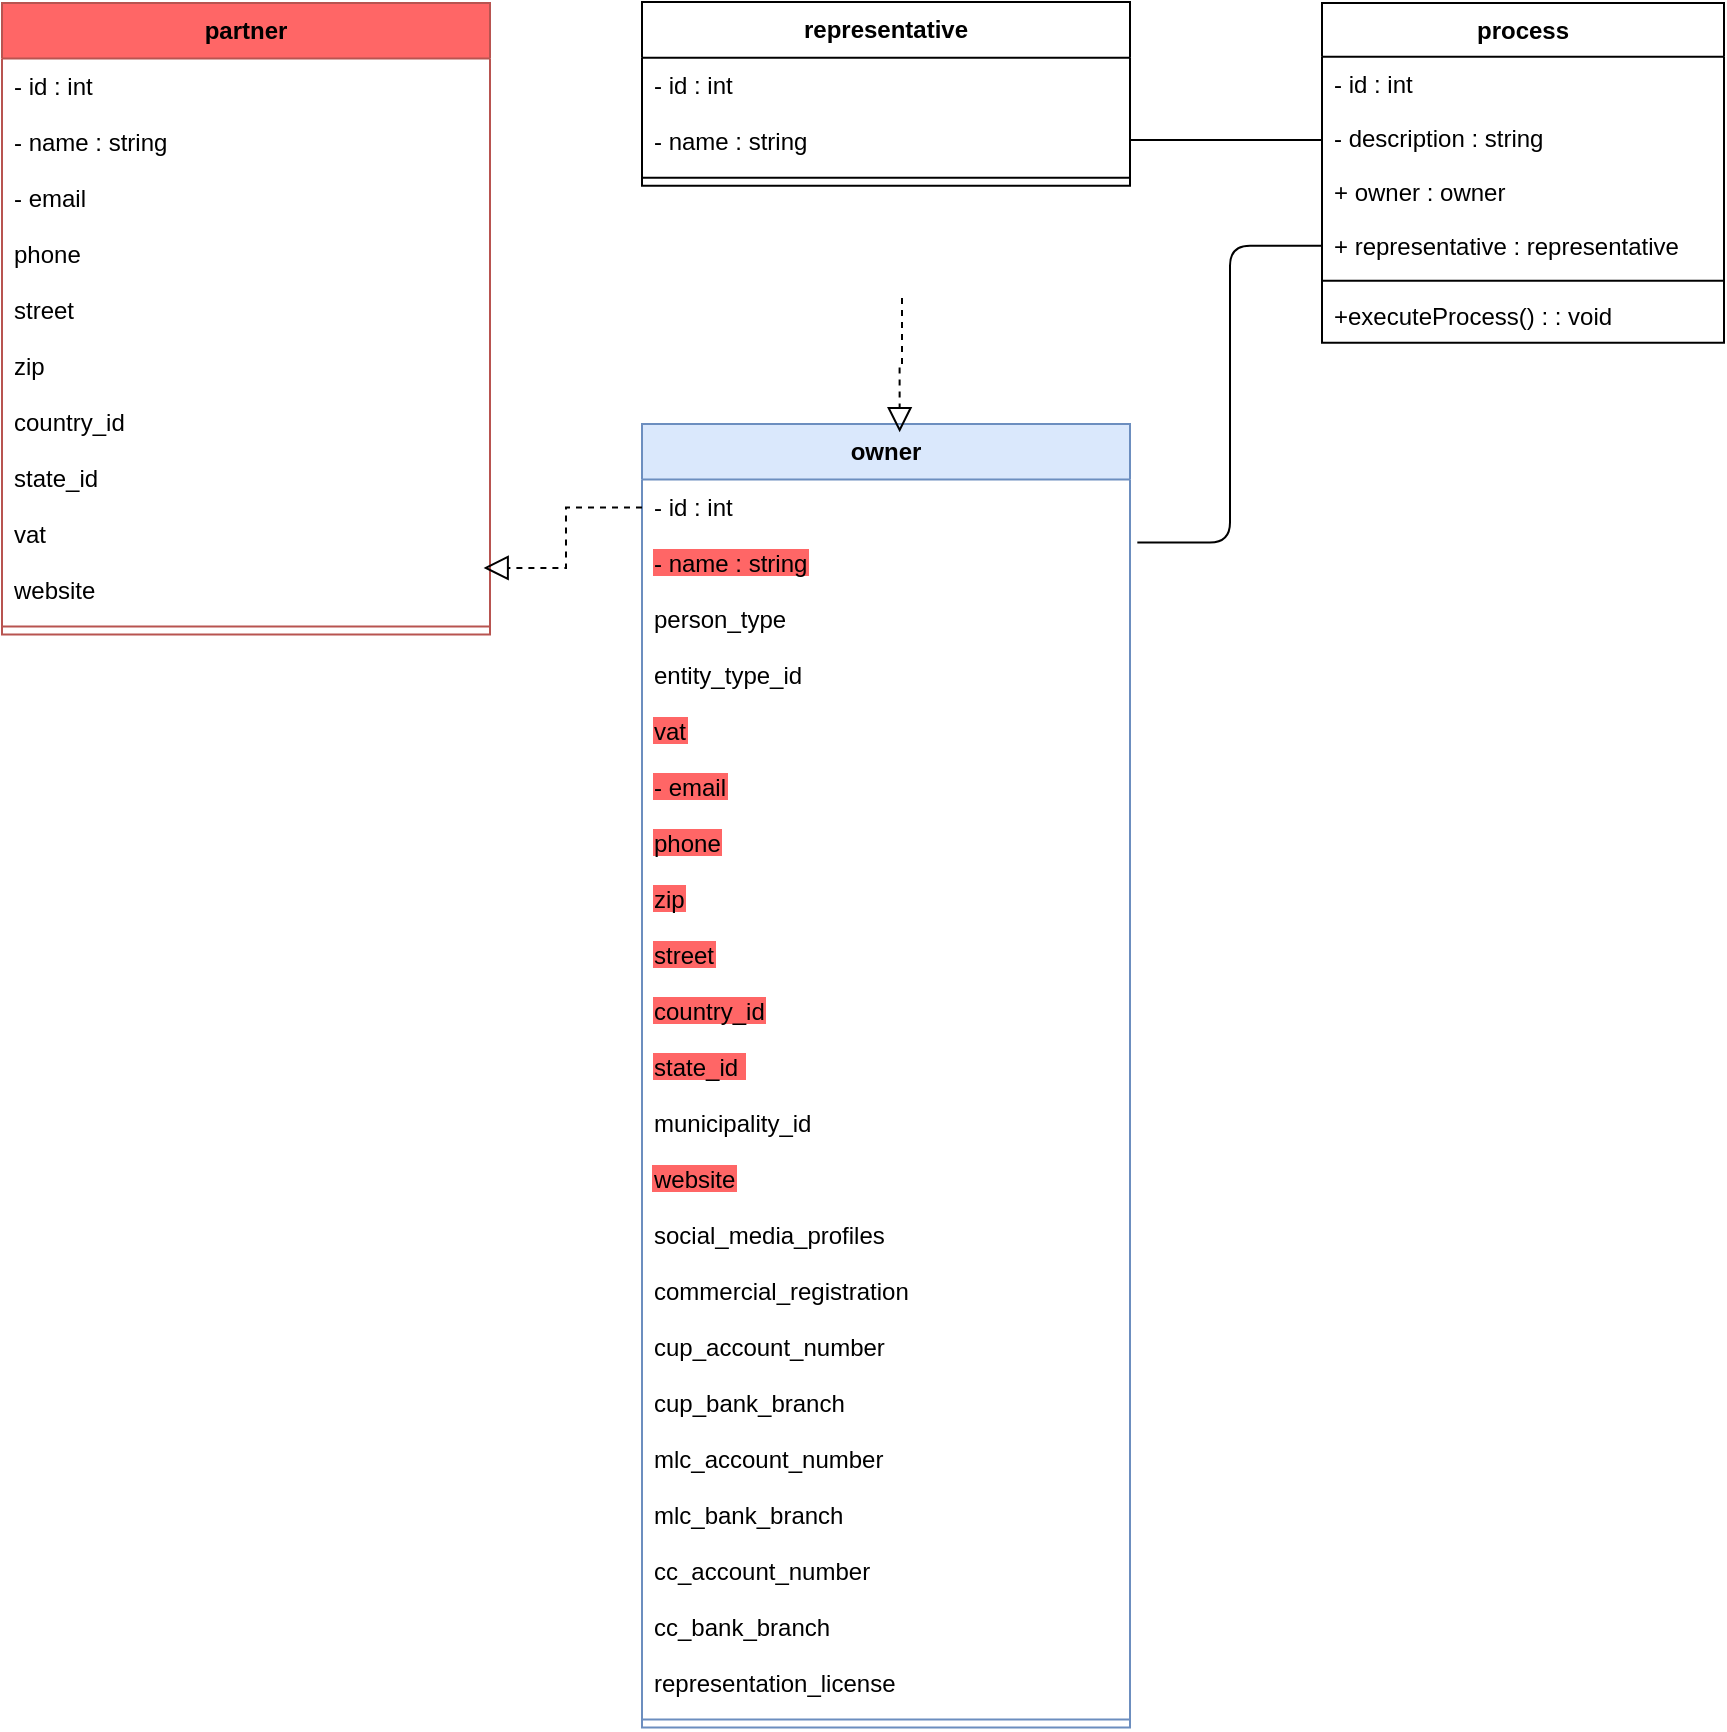 <mxfile version="24.7.17">
  <diagram name="Página-1" id="z8ZqZKeRkL3LMEg_qemt">
    <mxGraphModel dx="1377" dy="886" grid="1" gridSize="10" guides="1" tooltips="1" connect="1" arrows="1" fold="1" page="1" pageScale="1" pageWidth="827" pageHeight="1169" math="0" shadow="0">
      <root>
        <mxCell id="0" />
        <mxCell id="1" parent="0" />
        <mxCell id="2" value="representative" style="swimlane;fontStyle=1;align=center;verticalAlign=top;childLayout=stackLayout;horizontal=1;startSize=27.8;horizontalStack=0;resizeParent=1;resizeParentMax=0;resizeLast=0;collapsible=0;marginBottom=0;" parent="1" vertex="1">
          <mxGeometry x="350" y="238.05" width="244" height="91.8" as="geometry" />
        </mxCell>
        <mxCell id="3" value="- id : int" style="text;strokeColor=none;fillColor=none;align=left;verticalAlign=top;spacingLeft=4;spacingRight=4;overflow=hidden;rotatable=0;points=[[0,0.5],[1,0.5]];portConstraint=eastwest;" parent="2" vertex="1">
          <mxGeometry y="27.8" width="244" height="28" as="geometry" />
        </mxCell>
        <mxCell id="4" value="- name : string" style="text;strokeColor=none;fillColor=none;align=left;verticalAlign=top;spacingLeft=4;spacingRight=4;overflow=hidden;rotatable=0;points=[[0,0.5],[1,0.5]];portConstraint=eastwest;" parent="2" vertex="1">
          <mxGeometry y="55.8" width="244" height="28" as="geometry" />
        </mxCell>
        <mxCell id="5" style="line;strokeWidth=1;fillColor=none;align=left;verticalAlign=middle;spacingTop=-1;spacingLeft=3;spacingRight=3;rotatable=0;labelPosition=right;points=[];portConstraint=eastwest;strokeColor=inherit;" parent="2" vertex="1">
          <mxGeometry y="83.8" width="244" height="8" as="geometry" />
        </mxCell>
        <mxCell id="8" value="owner" style="swimlane;fontStyle=1;align=center;verticalAlign=top;childLayout=stackLayout;horizontal=1;startSize=27.8;horizontalStack=0;resizeParent=1;resizeParentMax=0;resizeLast=0;collapsible=0;marginBottom=0;fillColor=#dae8fc;strokeColor=#6c8ebf;" parent="1" vertex="1">
          <mxGeometry x="350" y="449.0" width="244" height="651.8" as="geometry" />
        </mxCell>
        <mxCell id="9" value="- id : int" style="text;strokeColor=none;fillColor=none;align=left;verticalAlign=top;spacingLeft=4;spacingRight=4;overflow=hidden;rotatable=0;points=[[0,0.5],[1,0.5]];portConstraint=eastwest;" parent="8" vertex="1">
          <mxGeometry y="27.8" width="244" height="28" as="geometry" />
        </mxCell>
        <mxCell id="Yq3_FRMGB36kNzWQiq1j-63" value="- name : string" style="text;strokeColor=none;fillColor=none;align=left;verticalAlign=top;spacingLeft=4;spacingRight=4;overflow=hidden;rotatable=0;points=[[0,0.5],[1,0.5]];portConstraint=eastwest;fontColor=#000000;labelBackgroundColor=#FF6666;" vertex="1" parent="8">
          <mxGeometry y="55.8" width="244" height="28" as="geometry" />
        </mxCell>
        <mxCell id="Yq3_FRMGB36kNzWQiq1j-73" value="person_type" style="text;strokeColor=none;fillColor=none;align=left;verticalAlign=top;spacingLeft=4;spacingRight=4;overflow=hidden;rotatable=0;points=[[0,0.5],[1,0.5]];portConstraint=eastwest;" vertex="1" parent="8">
          <mxGeometry y="83.8" width="244" height="28" as="geometry" />
        </mxCell>
        <mxCell id="Yq3_FRMGB36kNzWQiq1j-45" value="entity_type_id" style="text;strokeColor=none;fillColor=none;align=left;verticalAlign=top;spacingLeft=4;spacingRight=4;overflow=hidden;rotatable=0;points=[[0,0.5],[1,0.5]];portConstraint=eastwest;" vertex="1" parent="8">
          <mxGeometry y="111.8" width="244" height="28" as="geometry" />
        </mxCell>
        <mxCell id="Yq3_FRMGB36kNzWQiq1j-70" value="vat" style="text;strokeColor=none;fillColor=none;align=left;verticalAlign=top;spacingLeft=4;spacingRight=4;overflow=hidden;rotatable=0;points=[[0,0.5],[1,0.5]];portConstraint=eastwest;fontColor=#000000;labelBackgroundColor=#FF6666;" vertex="1" parent="8">
          <mxGeometry y="139.8" width="244" height="28" as="geometry" />
        </mxCell>
        <mxCell id="Yq3_FRMGB36kNzWQiq1j-64" value="- email" style="text;strokeColor=none;fillColor=none;align=left;verticalAlign=top;spacingLeft=4;spacingRight=4;overflow=hidden;rotatable=0;points=[[0,0.5],[1,0.5]];portConstraint=eastwest;fontColor=#000000;labelBackgroundColor=#FF6666;" vertex="1" parent="8">
          <mxGeometry y="167.8" width="244" height="28" as="geometry" />
        </mxCell>
        <mxCell id="Yq3_FRMGB36kNzWQiq1j-65" value="phone" style="text;strokeColor=none;fillColor=none;align=left;verticalAlign=top;spacingLeft=4;spacingRight=4;overflow=hidden;rotatable=0;points=[[0,0.5],[1,0.5]];portConstraint=eastwest;fontColor=#000000;labelBackgroundColor=#ff6666;" vertex="1" parent="8">
          <mxGeometry y="195.8" width="244" height="28" as="geometry" />
        </mxCell>
        <mxCell id="Yq3_FRMGB36kNzWQiq1j-67" value="zip" style="text;strokeColor=none;fillColor=none;align=left;verticalAlign=top;spacingLeft=4;spacingRight=4;overflow=hidden;rotatable=0;points=[[0,0.5],[1,0.5]];portConstraint=eastwest;fontColor=#000000;labelBackgroundColor=#FF6666;" vertex="1" parent="8">
          <mxGeometry y="223.8" width="244" height="28" as="geometry" />
        </mxCell>
        <mxCell id="Yq3_FRMGB36kNzWQiq1j-66" value="street" style="text;strokeColor=none;fillColor=none;align=left;verticalAlign=top;spacingLeft=4;spacingRight=4;overflow=hidden;rotatable=0;points=[[0,0.5],[1,0.5]];portConstraint=eastwest;fontColor=#000000;labelBackgroundColor=#ff6666;" vertex="1" parent="8">
          <mxGeometry y="251.8" width="244" height="28" as="geometry" />
        </mxCell>
        <mxCell id="Yq3_FRMGB36kNzWQiq1j-68" value="country_id" style="text;strokeColor=none;fillColor=none;align=left;verticalAlign=top;spacingLeft=4;spacingRight=4;overflow=hidden;rotatable=0;points=[[0,0.5],[1,0.5]];portConstraint=eastwest;fontColor=#000000;labelBackgroundColor=#FF6666;" vertex="1" parent="8">
          <mxGeometry y="279.8" width="244" height="28" as="geometry" />
        </mxCell>
        <mxCell id="Yq3_FRMGB36kNzWQiq1j-69" value="state_id " style="text;strokeColor=none;fillColor=none;align=left;verticalAlign=top;spacingLeft=4;spacingRight=4;overflow=hidden;rotatable=0;points=[[0,0.5],[1,0.5]];portConstraint=eastwest;fontColor=#000000;labelBackgroundColor=#FF6666;" vertex="1" parent="8">
          <mxGeometry y="307.8" width="244" height="28" as="geometry" />
        </mxCell>
        <mxCell id="Yq3_FRMGB36kNzWQiq1j-47" value="municipality_id" style="text;strokeColor=none;fillColor=none;align=left;verticalAlign=top;spacingLeft=4;spacingRight=4;overflow=hidden;rotatable=0;points=[[0,0.5],[1,0.5]];portConstraint=eastwest;" vertex="1" parent="8">
          <mxGeometry y="335.8" width="244" height="28" as="geometry" />
        </mxCell>
        <mxCell id="Yq3_FRMGB36kNzWQiq1j-71" value="website" style="text;strokeColor=none;fillColor=none;align=left;verticalAlign=top;spacingLeft=4;spacingRight=4;overflow=hidden;rotatable=0;points=[[0,0.5],[1,0.5]];portConstraint=eastwest;fontColor=#000000;labelBackgroundColor=#FF6666;glass=0;" vertex="1" parent="8">
          <mxGeometry y="363.8" width="244" height="28" as="geometry" />
        </mxCell>
        <mxCell id="Yq3_FRMGB36kNzWQiq1j-48" value="social_media_profiles" style="text;strokeColor=none;fillColor=none;align=left;verticalAlign=top;spacingLeft=4;spacingRight=4;overflow=hidden;rotatable=0;points=[[0,0.5],[1,0.5]];portConstraint=eastwest;" vertex="1" parent="8">
          <mxGeometry y="391.8" width="244" height="28" as="geometry" />
        </mxCell>
        <mxCell id="Yq3_FRMGB36kNzWQiq1j-54" value="commercial_registration" style="text;strokeColor=none;fillColor=none;align=left;verticalAlign=top;spacingLeft=4;spacingRight=4;overflow=hidden;rotatable=0;points=[[0,0.5],[1,0.5]];portConstraint=eastwest;" vertex="1" parent="8">
          <mxGeometry y="419.8" width="244" height="28" as="geometry" />
        </mxCell>
        <mxCell id="Yq3_FRMGB36kNzWQiq1j-53" value="cup_account_number" style="text;strokeColor=none;fillColor=none;align=left;verticalAlign=top;spacingLeft=4;spacingRight=4;overflow=hidden;rotatable=0;points=[[0,0.5],[1,0.5]];portConstraint=eastwest;" vertex="1" parent="8">
          <mxGeometry y="447.8" width="244" height="28" as="geometry" />
        </mxCell>
        <mxCell id="Yq3_FRMGB36kNzWQiq1j-52" value="cup_bank_branch" style="text;strokeColor=none;fillColor=none;align=left;verticalAlign=top;spacingLeft=4;spacingRight=4;overflow=hidden;rotatable=0;points=[[0,0.5],[1,0.5]];portConstraint=eastwest;" vertex="1" parent="8">
          <mxGeometry y="475.8" width="244" height="28" as="geometry" />
        </mxCell>
        <mxCell id="Yq3_FRMGB36kNzWQiq1j-51" value="mlc_account_number" style="text;strokeColor=none;fillColor=none;align=left;verticalAlign=top;spacingLeft=4;spacingRight=4;overflow=hidden;rotatable=0;points=[[0,0.5],[1,0.5]];portConstraint=eastwest;" vertex="1" parent="8">
          <mxGeometry y="503.8" width="244" height="28" as="geometry" />
        </mxCell>
        <mxCell id="Yq3_FRMGB36kNzWQiq1j-50" value="mlc_bank_branch" style="text;strokeColor=none;fillColor=none;align=left;verticalAlign=top;spacingLeft=4;spacingRight=4;overflow=hidden;rotatable=0;points=[[0,0.5],[1,0.5]];portConstraint=eastwest;" vertex="1" parent="8">
          <mxGeometry y="531.8" width="244" height="28" as="geometry" />
        </mxCell>
        <mxCell id="Yq3_FRMGB36kNzWQiq1j-49" value="cc_account_number" style="text;strokeColor=none;fillColor=none;align=left;verticalAlign=top;spacingLeft=4;spacingRight=4;overflow=hidden;rotatable=0;points=[[0,0.5],[1,0.5]];portConstraint=eastwest;" vertex="1" parent="8">
          <mxGeometry y="559.8" width="244" height="28" as="geometry" />
        </mxCell>
        <mxCell id="Yq3_FRMGB36kNzWQiq1j-46" value="cc_bank_branch" style="text;strokeColor=none;fillColor=none;align=left;verticalAlign=top;spacingLeft=4;spacingRight=4;overflow=hidden;rotatable=0;points=[[0,0.5],[1,0.5]];portConstraint=eastwest;" vertex="1" parent="8">
          <mxGeometry y="587.8" width="244" height="28" as="geometry" />
        </mxCell>
        <mxCell id="Yq3_FRMGB36kNzWQiq1j-55" value="representation_license" style="text;strokeColor=none;fillColor=none;align=left;verticalAlign=top;spacingLeft=4;spacingRight=4;overflow=hidden;rotatable=0;points=[[0,0.5],[1,0.5]];portConstraint=eastwest;" vertex="1" parent="8">
          <mxGeometry y="615.8" width="244" height="28" as="geometry" />
        </mxCell>
        <mxCell id="11" style="line;strokeWidth=1;fillColor=none;align=left;verticalAlign=middle;spacingTop=-1;spacingLeft=3;spacingRight=3;rotatable=0;labelPosition=right;points=[];portConstraint=eastwest;strokeColor=inherit;" parent="8" vertex="1">
          <mxGeometry y="643.8" width="244" height="8" as="geometry" />
        </mxCell>
        <mxCell id="14" value="partner" style="swimlane;fontStyle=1;align=center;verticalAlign=top;childLayout=stackLayout;horizontal=1;startSize=27.8;horizontalStack=0;resizeParent=1;resizeParentMax=0;resizeLast=0;collapsible=0;marginBottom=0;strokeColor=#b85450;fillColor=#FF6666;" parent="1" vertex="1">
          <mxGeometry x="30" y="238.45" width="244" height="315.8" as="geometry" />
        </mxCell>
        <mxCell id="15" value="- id : int" style="text;strokeColor=none;fillColor=none;align=left;verticalAlign=top;spacingLeft=4;spacingRight=4;overflow=hidden;rotatable=0;points=[[0,0.5],[1,0.5]];portConstraint=eastwest;" parent="14" vertex="1">
          <mxGeometry y="27.8" width="244" height="28" as="geometry" />
        </mxCell>
        <mxCell id="16" value="- name : string" style="text;strokeColor=none;fillColor=none;align=left;verticalAlign=top;spacingLeft=4;spacingRight=4;overflow=hidden;rotatable=0;points=[[0,0.5],[1,0.5]];portConstraint=eastwest;" parent="14" vertex="1">
          <mxGeometry y="55.8" width="244" height="28" as="geometry" />
        </mxCell>
        <mxCell id="Yq3_FRMGB36kNzWQiq1j-37" value="- email" style="text;strokeColor=none;fillColor=none;align=left;verticalAlign=top;spacingLeft=4;spacingRight=4;overflow=hidden;rotatable=0;points=[[0,0.5],[1,0.5]];portConstraint=eastwest;" vertex="1" parent="14">
          <mxGeometry y="83.8" width="244" height="28" as="geometry" />
        </mxCell>
        <mxCell id="Yq3_FRMGB36kNzWQiq1j-38" value="phone" style="text;strokeColor=none;fillColor=none;align=left;verticalAlign=top;spacingLeft=4;spacingRight=4;overflow=hidden;rotatable=0;points=[[0,0.5],[1,0.5]];portConstraint=eastwest;" vertex="1" parent="14">
          <mxGeometry y="111.8" width="244" height="28" as="geometry" />
        </mxCell>
        <mxCell id="Yq3_FRMGB36kNzWQiq1j-39" value="street" style="text;strokeColor=none;fillColor=none;align=left;verticalAlign=top;spacingLeft=4;spacingRight=4;overflow=hidden;rotatable=0;points=[[0,0.5],[1,0.5]];portConstraint=eastwest;" vertex="1" parent="14">
          <mxGeometry y="139.8" width="244" height="28" as="geometry" />
        </mxCell>
        <mxCell id="Yq3_FRMGB36kNzWQiq1j-41" value="zip" style="text;strokeColor=none;fillColor=none;align=left;verticalAlign=top;spacingLeft=4;spacingRight=4;overflow=hidden;rotatable=0;points=[[0,0.5],[1,0.5]];portConstraint=eastwest;" vertex="1" parent="14">
          <mxGeometry y="167.8" width="244" height="28" as="geometry" />
        </mxCell>
        <mxCell id="Yq3_FRMGB36kNzWQiq1j-43" value="country_id" style="text;strokeColor=none;fillColor=none;align=left;verticalAlign=top;spacingLeft=4;spacingRight=4;overflow=hidden;rotatable=0;points=[[0,0.5],[1,0.5]];portConstraint=eastwest;" vertex="1" parent="14">
          <mxGeometry y="195.8" width="244" height="28" as="geometry" />
        </mxCell>
        <mxCell id="Yq3_FRMGB36kNzWQiq1j-44" value="state_id " style="text;strokeColor=none;fillColor=none;align=left;verticalAlign=top;spacingLeft=4;spacingRight=4;overflow=hidden;rotatable=0;points=[[0,0.5],[1,0.5]];portConstraint=eastwest;" vertex="1" parent="14">
          <mxGeometry y="223.8" width="244" height="28" as="geometry" />
        </mxCell>
        <mxCell id="Yq3_FRMGB36kNzWQiq1j-42" value="vat" style="text;strokeColor=none;fillColor=none;align=left;verticalAlign=top;spacingLeft=4;spacingRight=4;overflow=hidden;rotatable=0;points=[[0,0.5],[1,0.5]];portConstraint=eastwest;" vertex="1" parent="14">
          <mxGeometry y="251.8" width="244" height="28" as="geometry" />
        </mxCell>
        <mxCell id="Yq3_FRMGB36kNzWQiq1j-40" value="website" style="text;strokeColor=none;fillColor=none;align=left;verticalAlign=top;spacingLeft=4;spacingRight=4;overflow=hidden;rotatable=0;points=[[0,0.5],[1,0.5]];portConstraint=eastwest;" vertex="1" parent="14">
          <mxGeometry y="279.8" width="244" height="28" as="geometry" />
        </mxCell>
        <mxCell id="17" style="line;strokeWidth=1;fillColor=none;align=left;verticalAlign=middle;spacingTop=-1;spacingLeft=3;spacingRight=3;rotatable=0;labelPosition=right;points=[];portConstraint=eastwest;strokeColor=inherit;" parent="14" vertex="1">
          <mxGeometry y="307.8" width="244" height="8" as="geometry" />
        </mxCell>
        <mxCell id="Yq3_FRMGB36kNzWQiq1j-35" value="" style="edgeStyle=elbowEdgeStyle;rounded=0;orthogonalLoop=1;jettySize=auto;html=1;endArrow=none;endFill=0;exitX=0;exitY=0.913;exitDx=0;exitDy=0;exitPerimeter=0;entryX=1;entryY=1.089;entryDx=0;entryDy=0;entryPerimeter=0;elbow=vertical;" edge="1" parent="1" source="21" target="4">
          <mxGeometry relative="1" as="geometry" />
        </mxCell>
        <mxCell id="20" value="process" style="swimlane;fontStyle=1;align=center;verticalAlign=top;childLayout=stackLayout;horizontal=1;startSize=26.9;horizontalStack=0;resizeParent=1;resizeParentMax=0;resizeLast=0;collapsible=0;marginBottom=0;" parent="1" vertex="1">
          <mxGeometry x="690" y="238.45" width="201" height="169.9" as="geometry" />
        </mxCell>
        <mxCell id="21" value="- id : int" style="text;strokeColor=none;fillColor=none;align=left;verticalAlign=top;spacingLeft=4;spacingRight=4;overflow=hidden;rotatable=0;points=[[0,0.5],[1,0.5]];portConstraint=eastwest;" parent="20" vertex="1">
          <mxGeometry y="26.9" width="201" height="27" as="geometry" />
        </mxCell>
        <mxCell id="22" value="- description : string" style="text;strokeColor=none;fillColor=none;align=left;verticalAlign=top;spacingLeft=4;spacingRight=4;overflow=hidden;rotatable=0;points=[[0,0.5],[1,0.5]];portConstraint=eastwest;" parent="20" vertex="1">
          <mxGeometry y="53.9" width="201" height="27" as="geometry" />
        </mxCell>
        <mxCell id="23" value="+ owner : owner" style="text;strokeColor=none;fillColor=none;align=left;verticalAlign=top;spacingLeft=4;spacingRight=4;overflow=hidden;rotatable=0;points=[[0,0.5],[1,0.5]];portConstraint=eastwest;" parent="20" vertex="1">
          <mxGeometry y="80.9" width="201" height="27" as="geometry" />
        </mxCell>
        <mxCell id="24" value="+ representative : representative" style="text;strokeColor=none;fillColor=none;align=left;verticalAlign=top;spacingLeft=4;spacingRight=4;overflow=hidden;rotatable=0;points=[[0,0.5],[1,0.5]];portConstraint=eastwest;" parent="20" vertex="1">
          <mxGeometry y="107.9" width="201" height="27" as="geometry" />
        </mxCell>
        <mxCell id="25" style="line;strokeWidth=1;fillColor=none;align=left;verticalAlign=middle;spacingTop=-1;spacingLeft=3;spacingRight=3;rotatable=0;labelPosition=right;points=[];portConstraint=eastwest;strokeColor=inherit;" parent="20" vertex="1">
          <mxGeometry y="134.9" width="201" height="8" as="geometry" />
        </mxCell>
        <mxCell id="26" value="+executeProcess() : : void" style="text;strokeColor=none;fillColor=none;align=left;verticalAlign=top;spacingLeft=4;spacingRight=4;overflow=hidden;rotatable=0;points=[[0,0.5],[1,0.5]];portConstraint=eastwest;" parent="20" vertex="1">
          <mxGeometry y="142.9" width="201" height="27" as="geometry" />
        </mxCell>
        <mxCell id="29" value="" style="startArrow=none;endArrow=none;exitX=0;exitY=0.5;entryX=1.015;entryY=0.088;exitDx=0;exitDy=0;entryDx=0;entryDy=0;entryPerimeter=0;edgeStyle=elbowEdgeStyle;rounded=1;curved=0;" parent="1" source="24" edge="1">
          <mxGeometry relative="1" as="geometry">
            <mxPoint x="597.66" y="508.264" as="targetPoint" />
          </mxGeometry>
        </mxCell>
        <mxCell id="Yq3_FRMGB36kNzWQiq1j-30" value="" style="edgeStyle=orthogonalEdgeStyle;rounded=0;orthogonalLoop=1;jettySize=auto;html=1;endArrow=block;endFill=0;sourcePerimeterSpacing=0;targetPerimeterSpacing=0;endSize=10;startSize=6;dashed=1;entryX=0.528;entryY=0.005;entryDx=0;entryDy=0;entryPerimeter=0;" edge="1" parent="1">
          <mxGeometry relative="1" as="geometry">
            <mxPoint x="480" y="386" as="sourcePoint" />
            <mxPoint x="478.832" y="453.119" as="targetPoint" />
            <Array as="points">
              <mxPoint x="480" y="420" />
              <mxPoint x="479" y="420" />
            </Array>
          </mxGeometry>
        </mxCell>
        <mxCell id="Yq3_FRMGB36kNzWQiq1j-33" style="edgeStyle=orthogonalEdgeStyle;rounded=0;orthogonalLoop=1;jettySize=auto;html=1;entryX=0.987;entryY=0.097;entryDx=0;entryDy=0;endArrow=block;endFill=0;endSize=10;dashed=1;entryPerimeter=0;" edge="1" parent="1" source="9" target="Yq3_FRMGB36kNzWQiq1j-40">
          <mxGeometry relative="1" as="geometry">
            <mxPoint x="274.0" y="568.25" as="targetPoint" />
          </mxGeometry>
        </mxCell>
      </root>
    </mxGraphModel>
  </diagram>
</mxfile>
